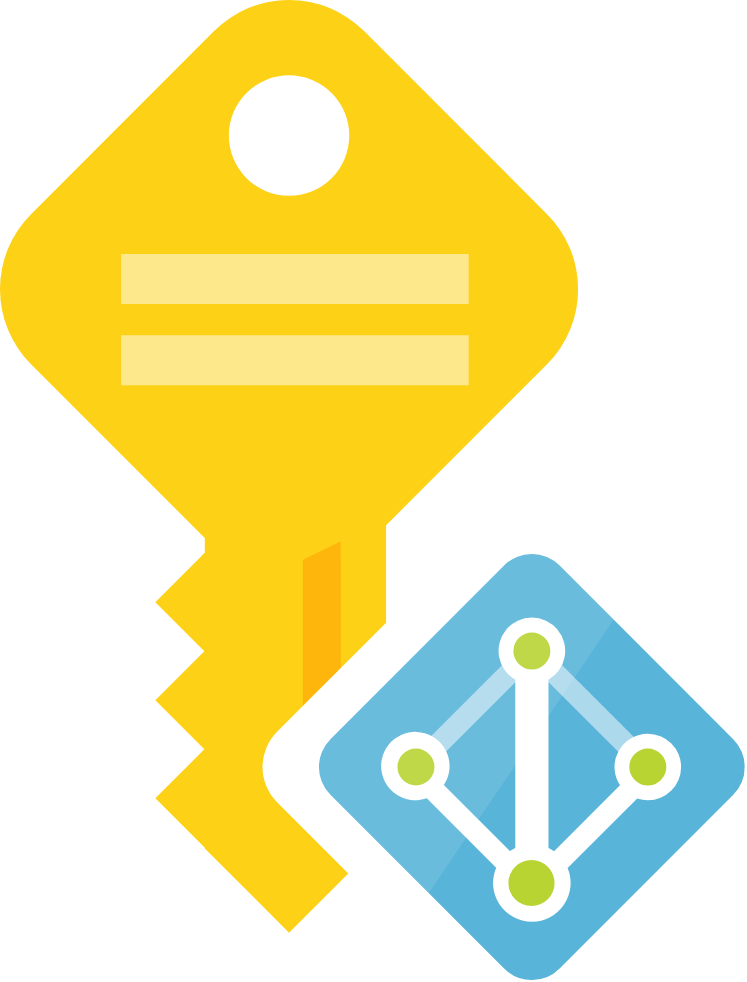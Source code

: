 <mxfile version="24.7.17">
  <diagram name="Page-1" id="F1ZO26rJy8Jmq7mrAuZy">
    <mxGraphModel dx="1224" dy="1126" grid="1" gridSize="10" guides="1" tooltips="1" connect="1" arrows="1" fold="1" page="1" pageScale="1" pageWidth="1169" pageHeight="827" math="0" shadow="0">
      <root>
        <mxCell id="0" />
        <mxCell id="1" parent="0" />
        <mxCell id="bScm5g-IqPcvNwpL_y8d-2" value="" style="image;sketch=0;aspect=fixed;html=1;points=[];align=center;fontSize=12;image=img/lib/mscae/Managed_Identities.svg;" vertex="1" parent="1">
          <mxGeometry x="650" y="169" width="372.4" height="490" as="geometry" />
        </mxCell>
      </root>
    </mxGraphModel>
  </diagram>
</mxfile>
